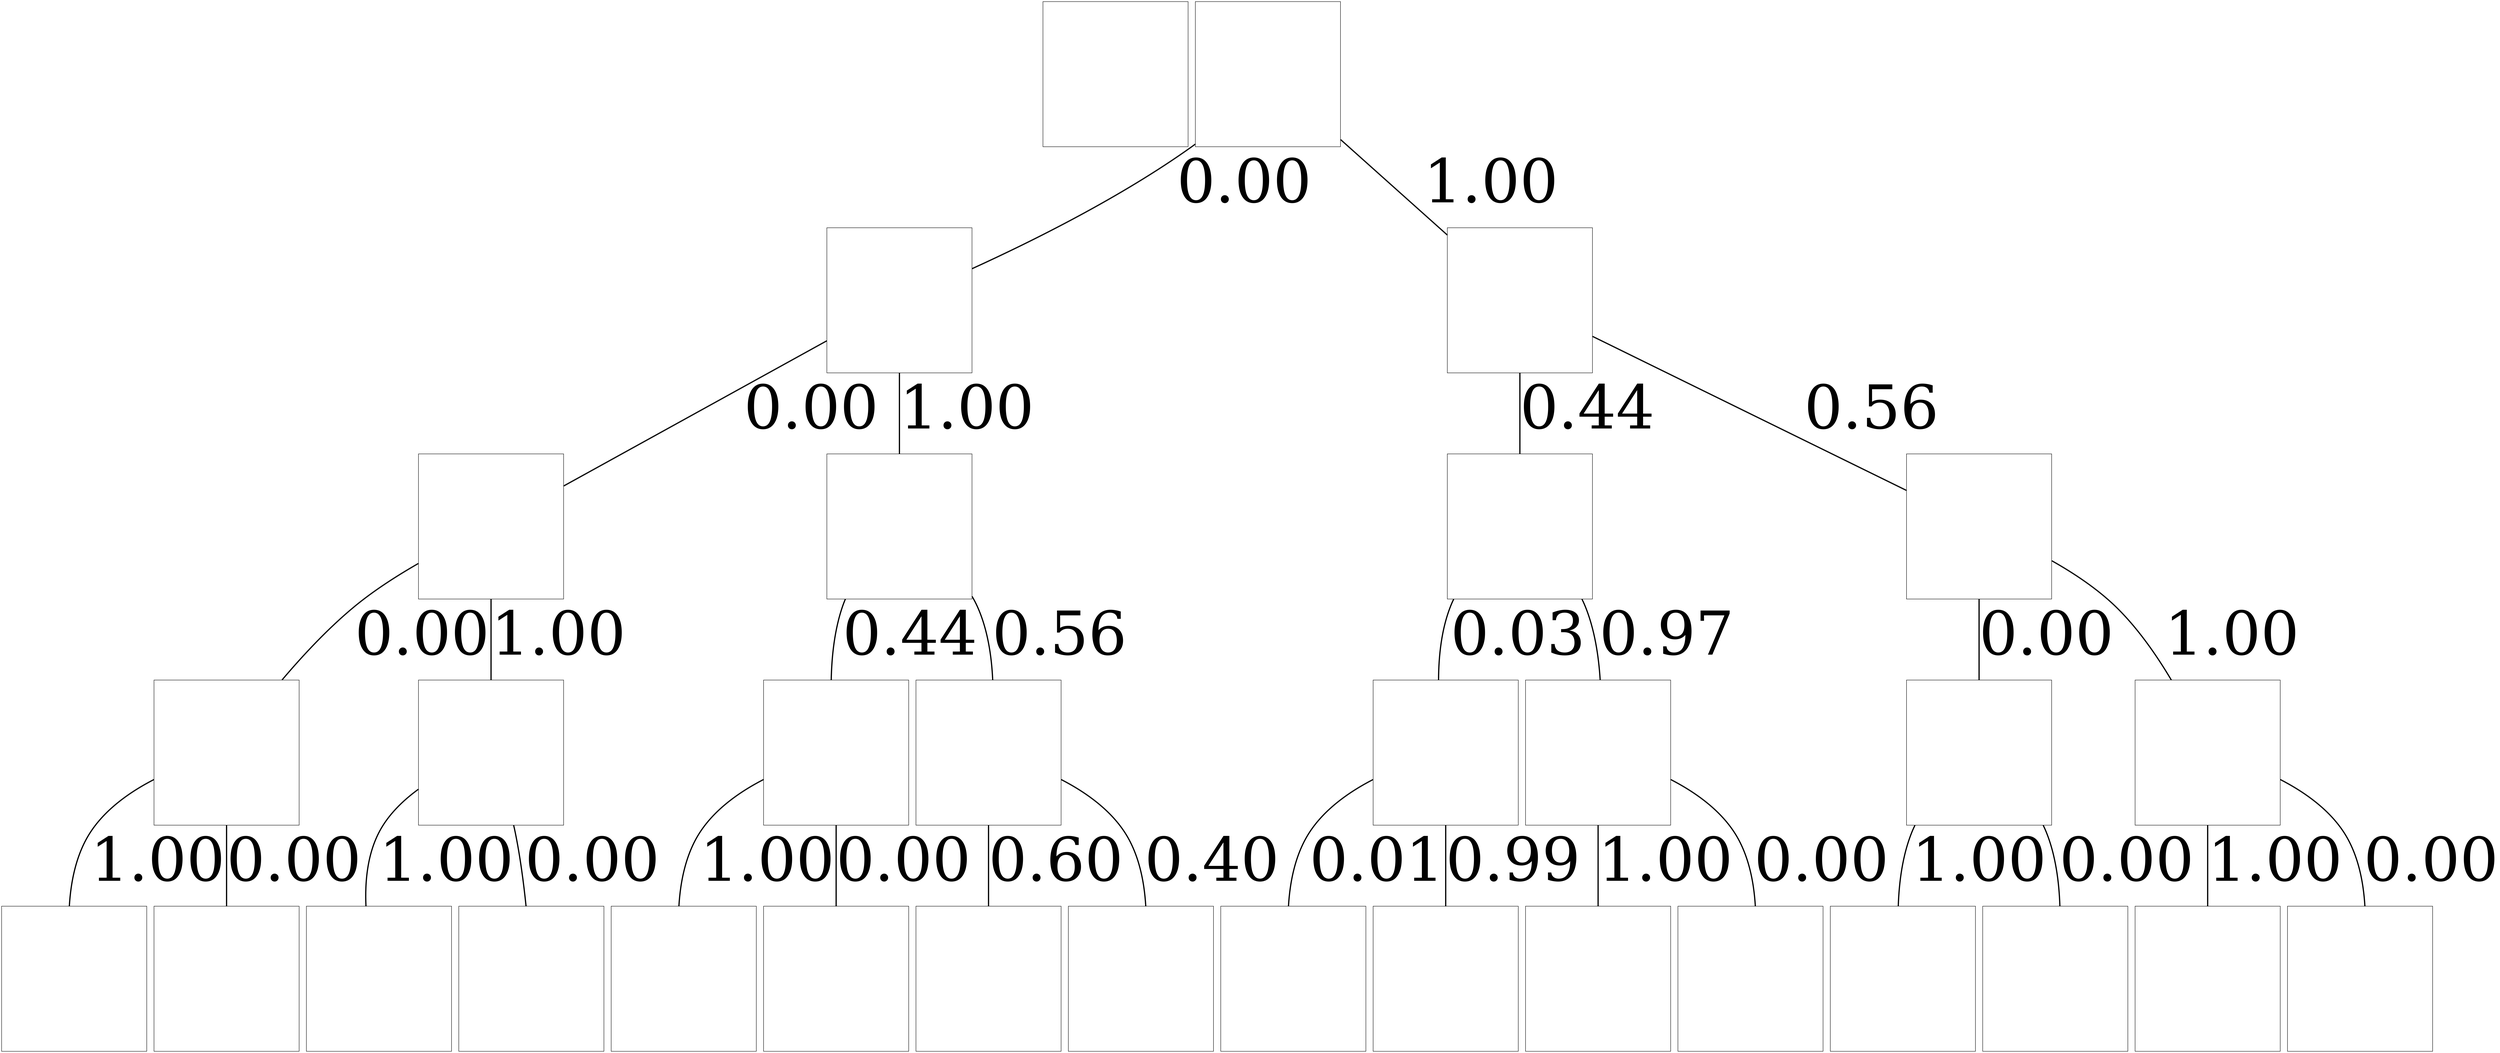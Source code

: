 // Tree
graph {
	data [label="" height="5px" image="figures/data.png" imagescale=true shape=box width="5px"]
	0 [label="" height="5px" image="figures/0.png" imagescale=true shape=box width="5px"]
	00 [label="" height="5px" image="figures/00.png" imagescale=true shape=box width="5px"]
	01 [label="" height="5px" image="figures/01.png" imagescale=true shape=box width="5px"]
	0 -- 00 [label=0.00 fontsize="150pt" penwidth=3]
	0 -- 01 [label=1.00 fontsize="150pt" penwidth=3]
	000 [label="" height="5px" image="figures/000.png" imagescale=true shape=box width="5px"]
	001 [label="" height="5px" image="figures/001.png" imagescale=true shape=box width="5px"]
	00 -- 000 [label=0.00 fontsize="150pt" penwidth=3]
	00 -- 001 [label=1.00 fontsize="150pt" penwidth=3]
	0000 [label="" height="5px" image="figures/0000.png" imagescale=true shape=box width="5px"]
	0001 [label="" height="5px" image="figures/0001.png" imagescale=true shape=box width="5px"]
	000 -- 0000 [label=0.00 fontsize="150pt" penwidth=3]
	000 -- 0001 [label=1.00 fontsize="150pt" penwidth=3]
	00000 [label="" height="5px" image="figures/00000.png" imagescale=true shape=box width="5px"]
	00001 [label="" height="5px" image="figures/00001.png" imagescale=true shape=box width="5px"]
	0000 -- 00000 [label=1.00 fontsize="150pt" penwidth=3]
	0000 -- 00001 [label=0.00 fontsize="150pt" penwidth=3]
	00010 [label="" height="5px" image="figures/00010.png" imagescale=true shape=box width="5px"]
	00011 [label="" height="5px" image="figures/00011.png" imagescale=true shape=box width="5px"]
	0001 -- 00010 [label=1.00 fontsize="150pt" penwidth=3]
	0001 -- 00011 [label=0.00 fontsize="150pt" penwidth=3]
	0010 [label="" height="5px" image="figures/0010.png" imagescale=true shape=box width="5px"]
	0011 [label="" height="5px" image="figures/0011.png" imagescale=true shape=box width="5px"]
	001 -- 0010 [label=0.44 fontsize="150pt" penwidth=3]
	001 -- 0011 [label=0.56 fontsize="150pt" penwidth=3]
	00100 [label="" height="5px" image="figures/00100.png" imagescale=true shape=box width="5px"]
	00101 [label="" height="5px" image="figures/00101.png" imagescale=true shape=box width="5px"]
	0010 -- 00100 [label=1.00 fontsize="150pt" penwidth=3]
	0010 -- 00101 [label=0.00 fontsize="150pt" penwidth=3]
	00110 [label="" height="5px" image="figures/00110.png" imagescale=true shape=box width="5px"]
	00111 [label="" height="5px" image="figures/00111.png" imagescale=true shape=box width="5px"]
	0011 -- 00110 [label=0.60 fontsize="150pt" penwidth=3]
	0011 -- 00111 [label=0.40 fontsize="150pt" penwidth=3]
	010 [label="" height="5px" image="figures/010.png" imagescale=true shape=box width="5px"]
	011 [label="" height="5px" image="figures/011.png" imagescale=true shape=box width="5px"]
	01 -- 010 [label=0.44 fontsize="150pt" penwidth=3]
	01 -- 011 [label=0.56 fontsize="150pt" penwidth=3]
	0100 [label="" height="5px" image="figures/0100.png" imagescale=true shape=box width="5px"]
	0101 [label="" height="5px" image="figures/0101.png" imagescale=true shape=box width="5px"]
	010 -- 0100 [label=0.03 fontsize="150pt" penwidth=3]
	010 -- 0101 [label=0.97 fontsize="150pt" penwidth=3]
	01000 [label="" height="5px" image="figures/01000.png" imagescale=true shape=box width="5px"]
	01001 [label="" height="5px" image="figures/01001.png" imagescale=true shape=box width="5px"]
	0100 -- 01000 [label=0.01 fontsize="150pt" penwidth=3]
	0100 -- 01001 [label=0.99 fontsize="150pt" penwidth=3]
	01010 [label="" height="5px" image="figures/01010.png" imagescale=true shape=box width="5px"]
	01011 [label="" height="5px" image="figures/01011.png" imagescale=true shape=box width="5px"]
	0101 -- 01010 [label=1.00 fontsize="150pt" penwidth=3]
	0101 -- 01011 [label=0.00 fontsize="150pt" penwidth=3]
	0110 [label="" height="5px" image="figures/0110.png" imagescale=true shape=box width="5px"]
	0111 [label="" height="5px" image="figures/0111.png" imagescale=true shape=box width="5px"]
	011 -- 0110 [label=0.00 fontsize="150pt" penwidth=3]
	011 -- 0111 [label=1.00 fontsize="150pt" penwidth=3]
	01100 [label="" height="5px" image="figures/01100.png" imagescale=true shape=box width="5px"]
	01101 [label="" height="5px" image="figures/01101.png" imagescale=true shape=box width="5px"]
	0110 -- 01100 [label=1.00 fontsize="150pt" penwidth=3]
	0110 -- 01101 [label=0.00 fontsize="150pt" penwidth=3]
	01110 [label="" height="5px" image="figures/01110.png" imagescale=true shape=box width="5px"]
	01111 [label="" height="5px" image="figures/01111.png" imagescale=true shape=box width="5px"]
	0111 -- 01110 [label=1.00 fontsize="150pt" penwidth=3]
	0111 -- 01111 [label=0.00 fontsize="150pt" penwidth=3]
}
